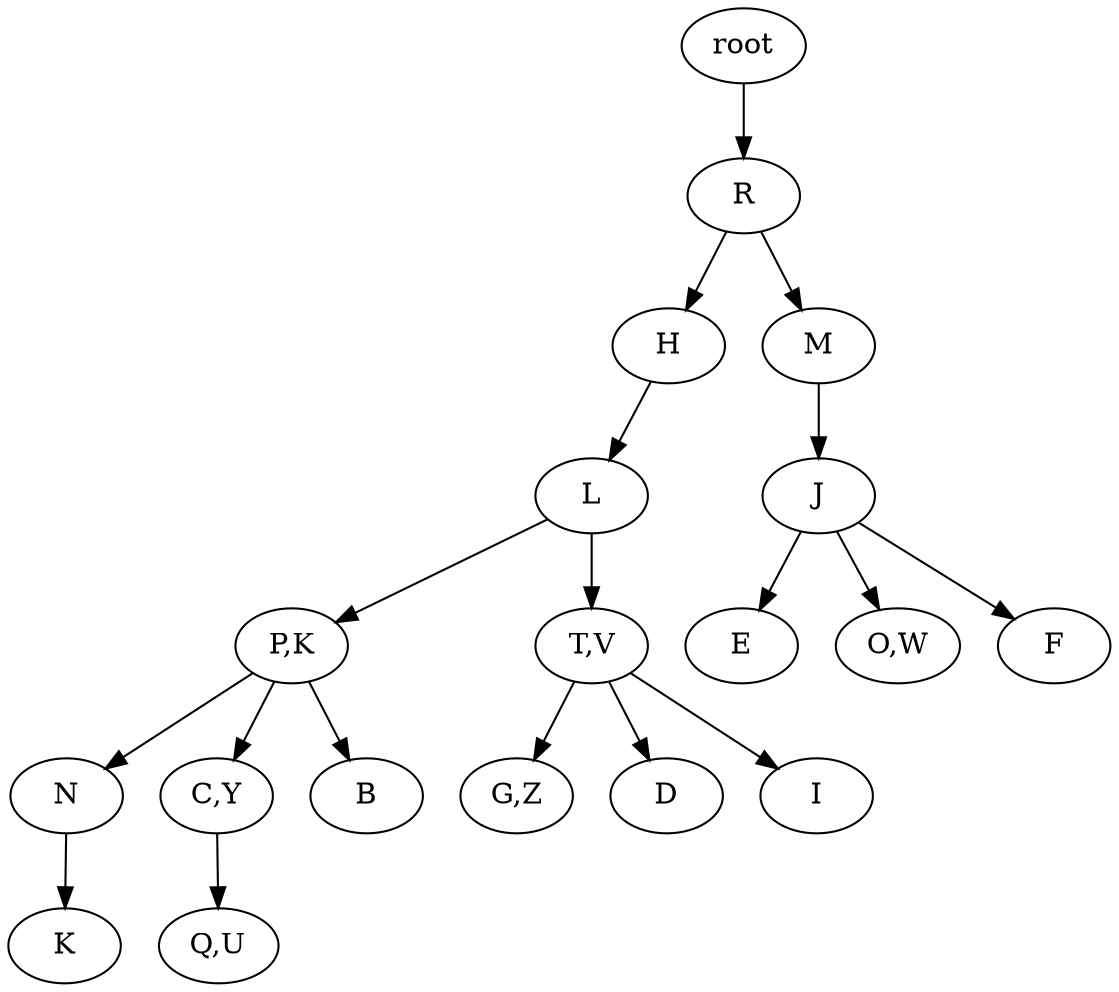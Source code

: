 strict digraph G {
	graph [name=G];
	0	 [label=root];
	1	 [label=R];
	0 -> 1;
	2	 [label=H];
	1 -> 2;
	3	 [label=M];
	1 -> 3;
	4	 [label=L];
	2 -> 4;
	8	 [label=J];
	3 -> 8;
	6	 [label="P,K"];
	4 -> 6;
	7	 [label="T,V"];
	4 -> 7;
	9	 [label=N];
	6 -> 9;
	10	 [label="C,Y"];
	6 -> 10;
	11	 [label=B];
	6 -> 11;
	12	 [label="G,Z"];
	7 -> 12;
	13	 [label=D];
	7 -> 13;
	14	 [label=I];
	7 -> 14;
	15	 [label=E];
	8 -> 15;
	16	 [label="O,W"];
	8 -> 16;
	17	 [label=F];
	8 -> 17;
	18	 [label=K];
	9 -> 18;
	19	 [label="Q,U"];
	10 -> 19;
}
